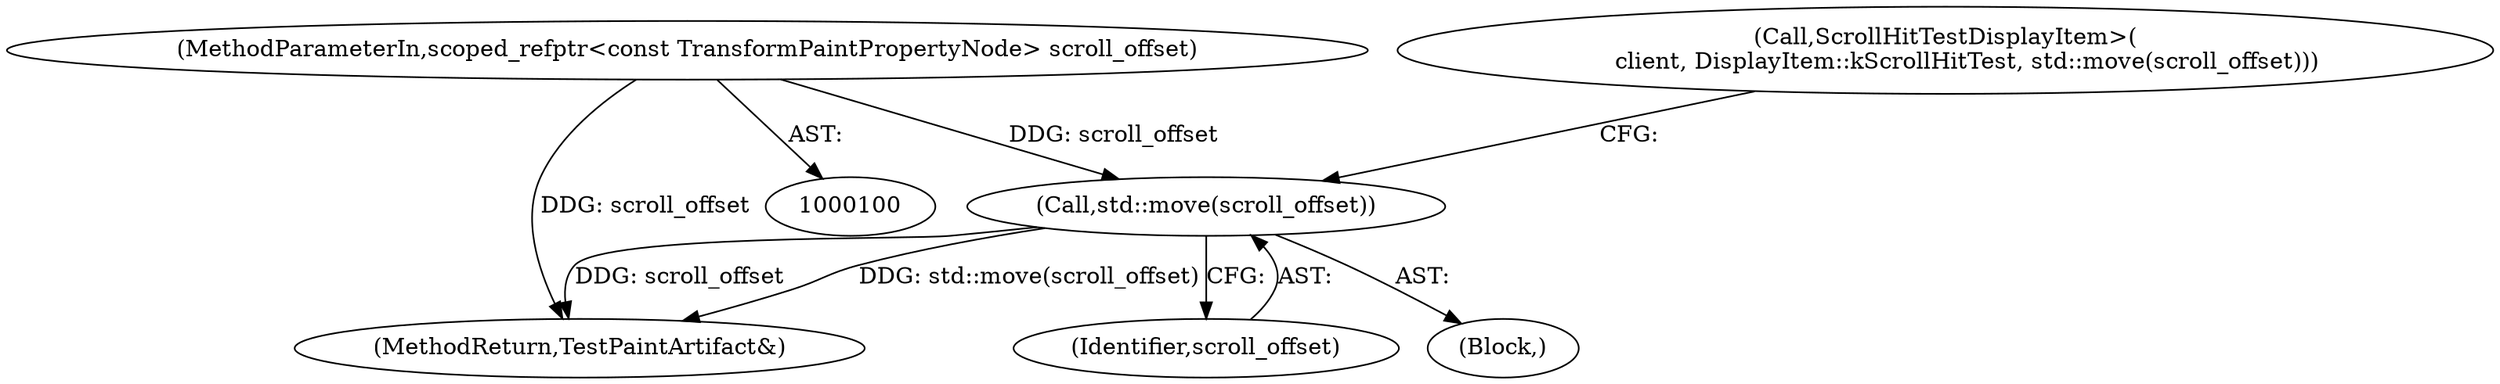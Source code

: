 digraph "1_Chrome_f911e11e7f6b5c0d6f5ee694a9871de6619889f7_58@API" {
"1000114" [label="(Call,std::move(scroll_offset))"];
"1000102" [label="(MethodParameterIn,scoped_refptr<const TransformPaintPropertyNode> scroll_offset)"];
"1000114" [label="(Call,std::move(scroll_offset))"];
"1000119" [label="(MethodReturn,TestPaintArtifact&)"];
"1000115" [label="(Identifier,scroll_offset)"];
"1000108" [label="(Call,ScrollHitTestDisplayItem>(\n      client, DisplayItem::kScrollHitTest, std::move(scroll_offset)))"];
"1000112" [label="(Block,)"];
"1000102" [label="(MethodParameterIn,scoped_refptr<const TransformPaintPropertyNode> scroll_offset)"];
"1000114" -> "1000112"  [label="AST: "];
"1000114" -> "1000115"  [label="CFG: "];
"1000115" -> "1000114"  [label="AST: "];
"1000108" -> "1000114"  [label="CFG: "];
"1000114" -> "1000119"  [label="DDG: std::move(scroll_offset)"];
"1000114" -> "1000119"  [label="DDG: scroll_offset"];
"1000102" -> "1000114"  [label="DDG: scroll_offset"];
"1000102" -> "1000100"  [label="AST: "];
"1000102" -> "1000119"  [label="DDG: scroll_offset"];
}
